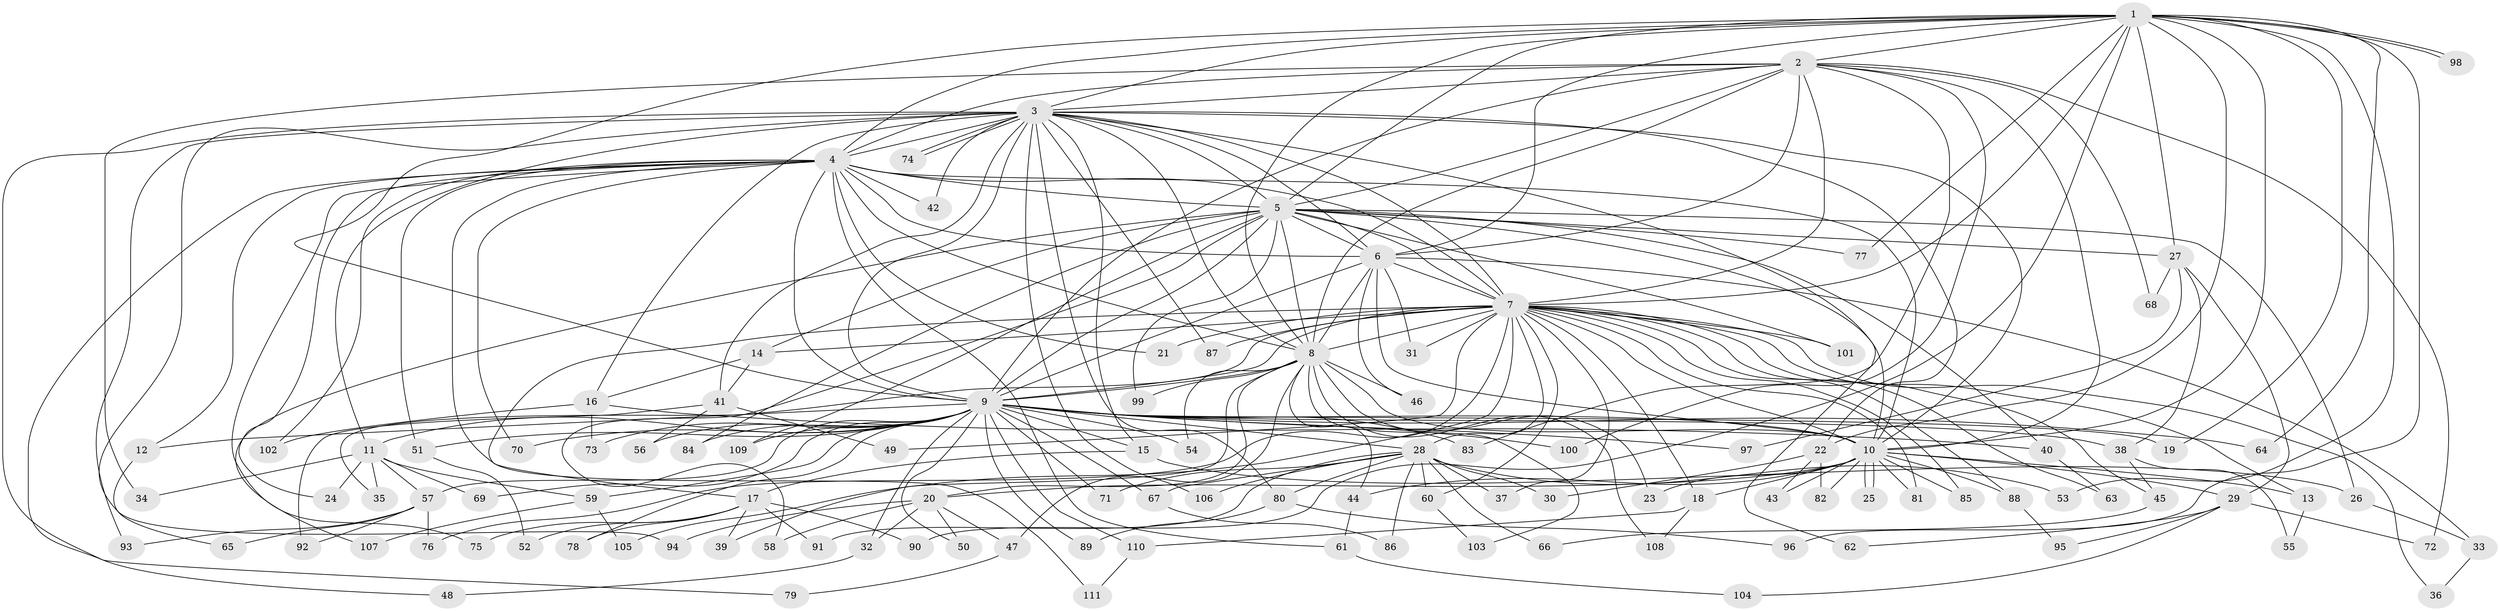 // coarse degree distribution, {28: 0.012048192771084338, 12: 0.024096385542168676, 22: 0.012048192771084338, 40: 0.012048192771084338, 8: 0.04819277108433735, 26: 0.012048192771084338, 16: 0.012048192771084338, 18: 0.012048192771084338, 3: 0.14457831325301204, 4: 0.07228915662650602, 5: 0.04819277108433735, 2: 0.5421686746987951, 6: 0.024096385542168676, 1: 0.024096385542168676}
// Generated by graph-tools (version 1.1) at 2025/41/03/06/25 10:41:34]
// undirected, 111 vertices, 247 edges
graph export_dot {
graph [start="1"]
  node [color=gray90,style=filled];
  1;
  2;
  3;
  4;
  5;
  6;
  7;
  8;
  9;
  10;
  11;
  12;
  13;
  14;
  15;
  16;
  17;
  18;
  19;
  20;
  21;
  22;
  23;
  24;
  25;
  26;
  27;
  28;
  29;
  30;
  31;
  32;
  33;
  34;
  35;
  36;
  37;
  38;
  39;
  40;
  41;
  42;
  43;
  44;
  45;
  46;
  47;
  48;
  49;
  50;
  51;
  52;
  53;
  54;
  55;
  56;
  57;
  58;
  59;
  60;
  61;
  62;
  63;
  64;
  65;
  66;
  67;
  68;
  69;
  70;
  71;
  72;
  73;
  74;
  75;
  76;
  77;
  78;
  79;
  80;
  81;
  82;
  83;
  84;
  85;
  86;
  87;
  88;
  89;
  90;
  91;
  92;
  93;
  94;
  95;
  96;
  97;
  98;
  99;
  100;
  101;
  102;
  103;
  104;
  105;
  106;
  107;
  108;
  109;
  110;
  111;
  1 -- 2;
  1 -- 3;
  1 -- 4;
  1 -- 5;
  1 -- 6;
  1 -- 7;
  1 -- 8;
  1 -- 9;
  1 -- 10;
  1 -- 19;
  1 -- 22;
  1 -- 27;
  1 -- 53;
  1 -- 64;
  1 -- 77;
  1 -- 90;
  1 -- 96;
  1 -- 98;
  1 -- 98;
  2 -- 3;
  2 -- 4;
  2 -- 5;
  2 -- 6;
  2 -- 7;
  2 -- 8;
  2 -- 9;
  2 -- 10;
  2 -- 34;
  2 -- 68;
  2 -- 72;
  2 -- 83;
  2 -- 100;
  3 -- 4;
  3 -- 5;
  3 -- 6;
  3 -- 7;
  3 -- 8;
  3 -- 9;
  3 -- 10;
  3 -- 11;
  3 -- 15;
  3 -- 16;
  3 -- 22;
  3 -- 41;
  3 -- 42;
  3 -- 62;
  3 -- 74;
  3 -- 74;
  3 -- 79;
  3 -- 80;
  3 -- 87;
  3 -- 93;
  3 -- 94;
  3 -- 106;
  4 -- 5;
  4 -- 6;
  4 -- 7;
  4 -- 8;
  4 -- 9;
  4 -- 10;
  4 -- 12;
  4 -- 21;
  4 -- 24;
  4 -- 42;
  4 -- 48;
  4 -- 51;
  4 -- 61;
  4 -- 70;
  4 -- 75;
  4 -- 102;
  4 -- 111;
  5 -- 6;
  5 -- 7;
  5 -- 8;
  5 -- 9;
  5 -- 10;
  5 -- 14;
  5 -- 26;
  5 -- 27;
  5 -- 40;
  5 -- 58;
  5 -- 77;
  5 -- 84;
  5 -- 99;
  5 -- 101;
  5 -- 107;
  5 -- 109;
  6 -- 7;
  6 -- 8;
  6 -- 9;
  6 -- 10;
  6 -- 31;
  6 -- 33;
  6 -- 46;
  7 -- 8;
  7 -- 9;
  7 -- 10;
  7 -- 13;
  7 -- 14;
  7 -- 17;
  7 -- 18;
  7 -- 21;
  7 -- 28;
  7 -- 31;
  7 -- 35;
  7 -- 36;
  7 -- 37;
  7 -- 45;
  7 -- 49;
  7 -- 60;
  7 -- 63;
  7 -- 76;
  7 -- 81;
  7 -- 85;
  7 -- 87;
  7 -- 88;
  7 -- 101;
  7 -- 105;
  8 -- 9;
  8 -- 10;
  8 -- 20;
  8 -- 23;
  8 -- 39;
  8 -- 44;
  8 -- 46;
  8 -- 47;
  8 -- 54;
  8 -- 99;
  8 -- 103;
  8 -- 108;
  9 -- 10;
  9 -- 11;
  9 -- 12;
  9 -- 15;
  9 -- 19;
  9 -- 28;
  9 -- 32;
  9 -- 38;
  9 -- 50;
  9 -- 51;
  9 -- 54;
  9 -- 56;
  9 -- 57;
  9 -- 59;
  9 -- 64;
  9 -- 67;
  9 -- 69;
  9 -- 70;
  9 -- 71;
  9 -- 73;
  9 -- 78;
  9 -- 83;
  9 -- 84;
  9 -- 89;
  9 -- 97;
  9 -- 100;
  9 -- 109;
  9 -- 110;
  10 -- 13;
  10 -- 18;
  10 -- 20;
  10 -- 23;
  10 -- 25;
  10 -- 25;
  10 -- 29;
  10 -- 43;
  10 -- 44;
  10 -- 81;
  10 -- 82;
  10 -- 85;
  10 -- 88;
  11 -- 24;
  11 -- 34;
  11 -- 35;
  11 -- 57;
  11 -- 59;
  11 -- 69;
  12 -- 65;
  13 -- 55;
  14 -- 16;
  14 -- 41;
  15 -- 17;
  15 -- 26;
  16 -- 40;
  16 -- 73;
  16 -- 102;
  17 -- 39;
  17 -- 52;
  17 -- 75;
  17 -- 78;
  17 -- 90;
  17 -- 91;
  18 -- 108;
  18 -- 110;
  20 -- 32;
  20 -- 47;
  20 -- 50;
  20 -- 58;
  20 -- 94;
  22 -- 30;
  22 -- 43;
  22 -- 82;
  26 -- 33;
  27 -- 29;
  27 -- 38;
  27 -- 68;
  27 -- 97;
  28 -- 30;
  28 -- 37;
  28 -- 53;
  28 -- 60;
  28 -- 66;
  28 -- 67;
  28 -- 71;
  28 -- 80;
  28 -- 86;
  28 -- 91;
  28 -- 106;
  29 -- 62;
  29 -- 72;
  29 -- 95;
  29 -- 104;
  32 -- 48;
  33 -- 36;
  38 -- 45;
  38 -- 55;
  40 -- 63;
  41 -- 49;
  41 -- 56;
  41 -- 92;
  44 -- 61;
  45 -- 66;
  47 -- 79;
  51 -- 52;
  57 -- 65;
  57 -- 76;
  57 -- 92;
  57 -- 93;
  59 -- 105;
  59 -- 107;
  60 -- 103;
  61 -- 104;
  67 -- 86;
  80 -- 89;
  80 -- 96;
  88 -- 95;
  110 -- 111;
}
